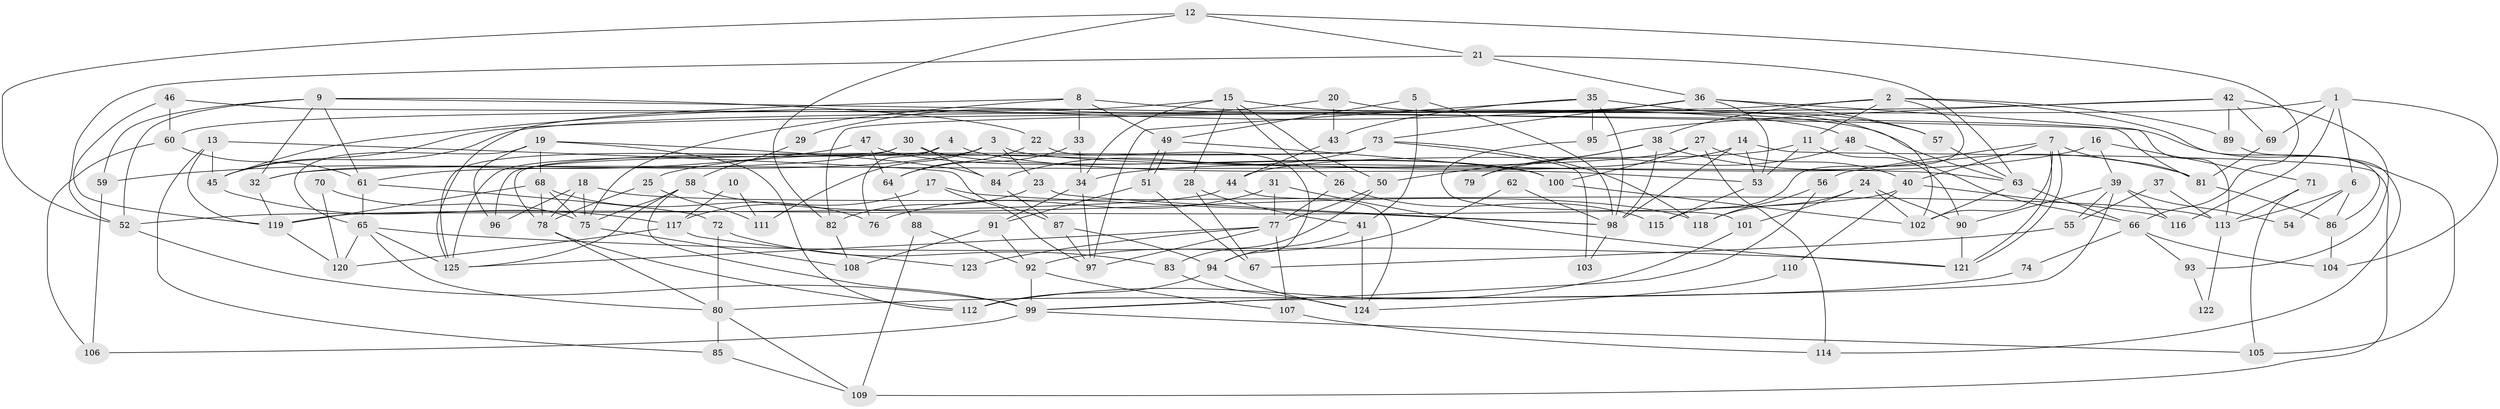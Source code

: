 // coarse degree distribution, {3: 0.16216216216216217, 2: 0.13513513513513514, 7: 0.16216216216216217, 4: 0.16216216216216217, 5: 0.10810810810810811, 6: 0.10810810810810811, 11: 0.08108108108108109, 10: 0.02702702702702703, 8: 0.02702702702702703, 13: 0.02702702702702703}
// Generated by graph-tools (version 1.1) at 2025/52/03/04/25 21:52:37]
// undirected, 125 vertices, 250 edges
graph export_dot {
graph [start="1"]
  node [color=gray90,style=filled];
  1;
  2;
  3;
  4;
  5;
  6;
  7;
  8;
  9;
  10;
  11;
  12;
  13;
  14;
  15;
  16;
  17;
  18;
  19;
  20;
  21;
  22;
  23;
  24;
  25;
  26;
  27;
  28;
  29;
  30;
  31;
  32;
  33;
  34;
  35;
  36;
  37;
  38;
  39;
  40;
  41;
  42;
  43;
  44;
  45;
  46;
  47;
  48;
  49;
  50;
  51;
  52;
  53;
  54;
  55;
  56;
  57;
  58;
  59;
  60;
  61;
  62;
  63;
  64;
  65;
  66;
  67;
  68;
  69;
  70;
  71;
  72;
  73;
  74;
  75;
  76;
  77;
  78;
  79;
  80;
  81;
  82;
  83;
  84;
  85;
  86;
  87;
  88;
  89;
  90;
  91;
  92;
  93;
  94;
  95;
  96;
  97;
  98;
  99;
  100;
  101;
  102;
  103;
  104;
  105;
  106;
  107;
  108;
  109;
  110;
  111;
  112;
  113;
  114;
  115;
  116;
  117;
  118;
  119;
  120;
  121;
  122;
  123;
  124;
  125;
  1 -- 6;
  1 -- 116;
  1 -- 45;
  1 -- 69;
  1 -- 104;
  2 -- 11;
  2 -- 82;
  2 -- 38;
  2 -- 86;
  2 -- 89;
  2 -- 115;
  3 -- 32;
  3 -- 63;
  3 -- 23;
  3 -- 111;
  4 -- 125;
  4 -- 53;
  4 -- 76;
  5 -- 98;
  5 -- 49;
  5 -- 41;
  6 -- 86;
  6 -- 113;
  6 -- 54;
  7 -- 121;
  7 -- 121;
  7 -- 40;
  7 -- 56;
  7 -- 81;
  7 -- 102;
  8 -- 75;
  8 -- 49;
  8 -- 33;
  8 -- 48;
  8 -- 125;
  9 -- 105;
  9 -- 22;
  9 -- 32;
  9 -- 52;
  9 -- 59;
  9 -- 61;
  10 -- 117;
  10 -- 111;
  11 -- 53;
  11 -- 90;
  11 -- 44;
  12 -- 52;
  12 -- 21;
  12 -- 66;
  12 -- 82;
  13 -- 45;
  13 -- 119;
  13 -- 85;
  13 -- 87;
  14 -- 53;
  14 -- 98;
  14 -- 25;
  14 -- 109;
  15 -- 34;
  15 -- 50;
  15 -- 26;
  15 -- 28;
  15 -- 60;
  15 -- 63;
  16 -- 34;
  16 -- 39;
  16 -- 71;
  17 -- 97;
  17 -- 98;
  17 -- 117;
  18 -- 96;
  18 -- 75;
  18 -- 78;
  18 -- 113;
  19 -- 84;
  19 -- 68;
  19 -- 65;
  19 -- 96;
  19 -- 112;
  20 -- 43;
  20 -- 102;
  20 -- 29;
  21 -- 36;
  21 -- 52;
  21 -- 63;
  22 -- 94;
  22 -- 64;
  23 -- 98;
  23 -- 82;
  24 -- 102;
  24 -- 118;
  24 -- 90;
  24 -- 101;
  25 -- 78;
  25 -- 111;
  26 -- 77;
  26 -- 115;
  27 -- 100;
  27 -- 32;
  27 -- 40;
  27 -- 114;
  28 -- 41;
  28 -- 67;
  29 -- 58;
  30 -- 61;
  30 -- 125;
  30 -- 84;
  30 -- 100;
  31 -- 77;
  31 -- 121;
  31 -- 76;
  32 -- 119;
  33 -- 64;
  33 -- 34;
  34 -- 91;
  34 -- 97;
  35 -- 97;
  35 -- 95;
  35 -- 43;
  35 -- 57;
  35 -- 98;
  36 -- 57;
  36 -- 45;
  36 -- 53;
  36 -- 73;
  36 -- 113;
  37 -- 55;
  37 -- 113;
  38 -- 81;
  38 -- 50;
  38 -- 79;
  38 -- 98;
  39 -- 99;
  39 -- 90;
  39 -- 54;
  39 -- 55;
  39 -- 116;
  40 -- 119;
  40 -- 110;
  40 -- 116;
  41 -- 124;
  41 -- 94;
  42 -- 69;
  42 -- 45;
  42 -- 89;
  42 -- 93;
  42 -- 95;
  43 -- 44;
  44 -- 124;
  44 -- 52;
  45 -- 117;
  46 -- 81;
  46 -- 60;
  46 -- 119;
  47 -- 59;
  47 -- 100;
  47 -- 64;
  48 -- 66;
  48 -- 79;
  49 -- 51;
  49 -- 51;
  49 -- 100;
  50 -- 77;
  50 -- 83;
  51 -- 91;
  51 -- 67;
  52 -- 99;
  53 -- 115;
  55 -- 67;
  56 -- 99;
  56 -- 118;
  57 -- 63;
  58 -- 118;
  58 -- 125;
  58 -- 75;
  58 -- 99;
  59 -- 106;
  60 -- 61;
  60 -- 106;
  61 -- 65;
  61 -- 72;
  62 -- 98;
  62 -- 92;
  63 -- 66;
  63 -- 102;
  64 -- 88;
  65 -- 80;
  65 -- 120;
  65 -- 121;
  65 -- 125;
  66 -- 74;
  66 -- 93;
  66 -- 104;
  68 -- 78;
  68 -- 76;
  68 -- 75;
  68 -- 119;
  69 -- 81;
  70 -- 75;
  70 -- 120;
  71 -- 113;
  71 -- 105;
  72 -- 80;
  72 -- 83;
  73 -- 84;
  73 -- 78;
  73 -- 96;
  73 -- 103;
  73 -- 118;
  74 -- 80;
  75 -- 108;
  77 -- 97;
  77 -- 125;
  77 -- 107;
  77 -- 123;
  78 -- 80;
  78 -- 112;
  80 -- 109;
  80 -- 85;
  81 -- 86;
  82 -- 108;
  83 -- 124;
  84 -- 87;
  85 -- 109;
  86 -- 104;
  87 -- 94;
  87 -- 97;
  88 -- 109;
  88 -- 92;
  89 -- 114;
  90 -- 121;
  91 -- 108;
  91 -- 92;
  92 -- 107;
  92 -- 99;
  93 -- 122;
  94 -- 112;
  94 -- 124;
  95 -- 101;
  98 -- 103;
  99 -- 105;
  99 -- 106;
  100 -- 102;
  101 -- 112;
  107 -- 114;
  110 -- 124;
  113 -- 122;
  117 -- 120;
  117 -- 123;
  119 -- 120;
}
